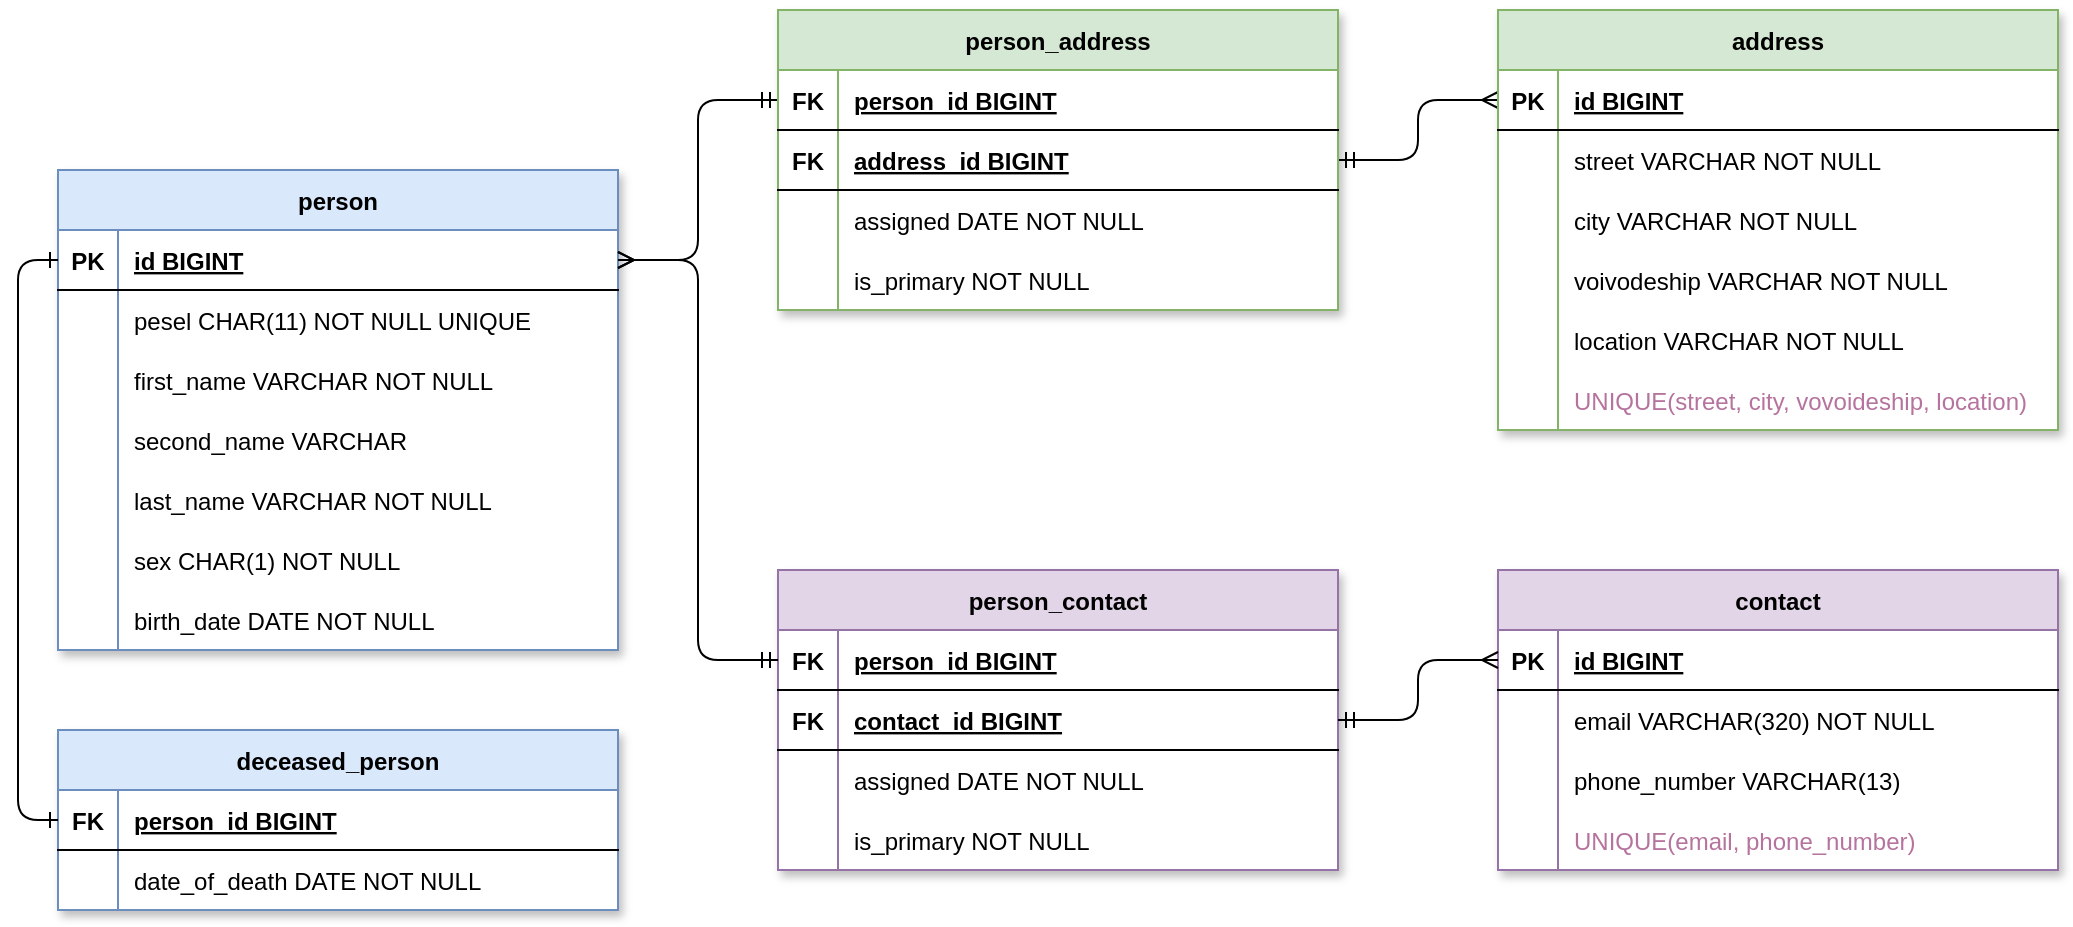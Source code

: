 <mxfile version="13.9.9" type="device"><diagram id="R2lEEEUBdFMjLlhIrx00" name="Page-1"><mxGraphModel dx="1086" dy="806" grid="1" gridSize="10" guides="1" tooltips="1" connect="1" arrows="1" fold="1" page="1" pageScale="1" pageWidth="850" pageHeight="1100" math="0" shadow="0" extFonts="Permanent Marker^https://fonts.googleapis.com/css?family=Permanent+Marker"><root><mxCell id="0"/><mxCell id="1" parent="0"/><mxCell id="APDwuCRq3ze5q7oSZonv-8" value="person" style="shape=table;startSize=30;container=1;collapsible=1;childLayout=tableLayout;fixedRows=1;rowLines=0;fontStyle=1;align=center;resizeLast=1;fillColor=#dae8fc;strokeColor=#6c8ebf;swimlaneFillColor=#ffffff;shadow=1;" parent="1" vertex="1"><mxGeometry x="120" y="120" width="280" height="240" as="geometry"/></mxCell><mxCell id="APDwuCRq3ze5q7oSZonv-9" value="" style="shape=partialRectangle;collapsible=0;dropTarget=0;pointerEvents=0;fillColor=none;points=[[0,0.5],[1,0.5]];portConstraint=eastwest;top=0;left=0;right=0;bottom=1;" parent="APDwuCRq3ze5q7oSZonv-8" vertex="1"><mxGeometry y="30" width="280" height="30" as="geometry"/></mxCell><mxCell id="APDwuCRq3ze5q7oSZonv-10" value="PK" style="shape=partialRectangle;overflow=hidden;connectable=0;fillColor=none;top=0;left=0;bottom=0;right=0;fontStyle=1;" parent="APDwuCRq3ze5q7oSZonv-9" vertex="1"><mxGeometry width="30" height="30" as="geometry"/></mxCell><mxCell id="APDwuCRq3ze5q7oSZonv-11" value="id BIGINT" style="shape=partialRectangle;overflow=hidden;connectable=0;fillColor=none;top=0;left=0;bottom=0;right=0;align=left;spacingLeft=6;fontStyle=5;" parent="APDwuCRq3ze5q7oSZonv-9" vertex="1"><mxGeometry x="30" width="250" height="30" as="geometry"/></mxCell><mxCell id="APDwuCRq3ze5q7oSZonv-19" value="" style="shape=partialRectangle;collapsible=0;dropTarget=0;pointerEvents=0;fillColor=none;points=[[0,0.5],[1,0.5]];portConstraint=eastwest;top=0;left=0;right=0;bottom=0;" parent="APDwuCRq3ze5q7oSZonv-8" vertex="1"><mxGeometry y="60" width="280" height="30" as="geometry"/></mxCell><mxCell id="APDwuCRq3ze5q7oSZonv-20" value="" style="shape=partialRectangle;overflow=hidden;connectable=0;fillColor=none;top=0;left=0;bottom=0;right=0;" parent="APDwuCRq3ze5q7oSZonv-19" vertex="1"><mxGeometry width="30" height="30" as="geometry"/></mxCell><mxCell id="APDwuCRq3ze5q7oSZonv-21" value="pesel CHAR(11) NOT NULL UNIQUE" style="shape=partialRectangle;overflow=hidden;connectable=0;fillColor=none;top=0;left=0;bottom=0;right=0;align=left;spacingLeft=6;" parent="APDwuCRq3ze5q7oSZonv-19" vertex="1"><mxGeometry x="30" width="250" height="30" as="geometry"/></mxCell><mxCell id="APDwuCRq3ze5q7oSZonv-22" value="" style="shape=partialRectangle;collapsible=0;dropTarget=0;pointerEvents=0;fillColor=none;points=[[0,0.5],[1,0.5]];portConstraint=eastwest;top=0;left=0;right=0;bottom=0;" parent="APDwuCRq3ze5q7oSZonv-8" vertex="1"><mxGeometry y="90" width="280" height="30" as="geometry"/></mxCell><mxCell id="APDwuCRq3ze5q7oSZonv-23" value="" style="shape=partialRectangle;overflow=hidden;connectable=0;fillColor=none;top=0;left=0;bottom=0;right=0;" parent="APDwuCRq3ze5q7oSZonv-22" vertex="1"><mxGeometry width="30" height="30" as="geometry"/></mxCell><mxCell id="APDwuCRq3ze5q7oSZonv-24" value="first_name VARCHAR NOT NULL" style="shape=partialRectangle;overflow=hidden;connectable=0;fillColor=none;top=0;left=0;bottom=0;right=0;align=left;spacingLeft=6;" parent="APDwuCRq3ze5q7oSZonv-22" vertex="1"><mxGeometry x="30" width="250" height="30" as="geometry"/></mxCell><mxCell id="APDwuCRq3ze5q7oSZonv-25" value="" style="shape=partialRectangle;collapsible=0;dropTarget=0;pointerEvents=0;fillColor=none;points=[[0,0.5],[1,0.5]];portConstraint=eastwest;top=0;left=0;right=0;bottom=0;" parent="APDwuCRq3ze5q7oSZonv-8" vertex="1"><mxGeometry y="120" width="280" height="30" as="geometry"/></mxCell><mxCell id="APDwuCRq3ze5q7oSZonv-26" value="" style="shape=partialRectangle;overflow=hidden;connectable=0;fillColor=none;top=0;left=0;bottom=0;right=0;" parent="APDwuCRq3ze5q7oSZonv-25" vertex="1"><mxGeometry width="30" height="30" as="geometry"/></mxCell><mxCell id="APDwuCRq3ze5q7oSZonv-27" value="second_name VARCHAR" style="shape=partialRectangle;overflow=hidden;connectable=0;fillColor=none;top=0;left=0;bottom=0;right=0;align=left;spacingLeft=6;" parent="APDwuCRq3ze5q7oSZonv-25" vertex="1"><mxGeometry x="30" width="250" height="30" as="geometry"/></mxCell><mxCell id="APDwuCRq3ze5q7oSZonv-28" value="" style="shape=partialRectangle;collapsible=0;dropTarget=0;pointerEvents=0;fillColor=none;points=[[0,0.5],[1,0.5]];portConstraint=eastwest;top=0;left=0;right=0;bottom=0;" parent="APDwuCRq3ze5q7oSZonv-8" vertex="1"><mxGeometry y="150" width="280" height="30" as="geometry"/></mxCell><mxCell id="APDwuCRq3ze5q7oSZonv-29" value="" style="shape=partialRectangle;overflow=hidden;connectable=0;fillColor=none;top=0;left=0;bottom=0;right=0;" parent="APDwuCRq3ze5q7oSZonv-28" vertex="1"><mxGeometry width="30" height="30" as="geometry"/></mxCell><mxCell id="APDwuCRq3ze5q7oSZonv-30" value="last_name VARCHAR NOT NULL" style="shape=partialRectangle;overflow=hidden;connectable=0;fillColor=none;top=0;left=0;bottom=0;right=0;align=left;spacingLeft=6;" parent="APDwuCRq3ze5q7oSZonv-28" vertex="1"><mxGeometry x="30" width="250" height="30" as="geometry"/></mxCell><mxCell id="L9b7oW_Ez6vHnFngX86j-4" value="" style="shape=partialRectangle;collapsible=0;dropTarget=0;pointerEvents=0;fillColor=none;points=[[0,0.5],[1,0.5]];portConstraint=eastwest;top=0;left=0;right=0;bottom=0;" parent="APDwuCRq3ze5q7oSZonv-8" vertex="1"><mxGeometry y="180" width="280" height="30" as="geometry"/></mxCell><mxCell id="L9b7oW_Ez6vHnFngX86j-5" value="" style="shape=partialRectangle;overflow=hidden;connectable=0;fillColor=none;top=0;left=0;bottom=0;right=0;" parent="L9b7oW_Ez6vHnFngX86j-4" vertex="1"><mxGeometry width="30" height="30" as="geometry"/></mxCell><mxCell id="L9b7oW_Ez6vHnFngX86j-6" value="sex CHAR(1) NOT NULL" style="shape=partialRectangle;overflow=hidden;connectable=0;fillColor=none;top=0;left=0;bottom=0;right=0;align=left;spacingLeft=6;" parent="L9b7oW_Ez6vHnFngX86j-4" vertex="1"><mxGeometry x="30" width="250" height="30" as="geometry"/></mxCell><mxCell id="APDwuCRq3ze5q7oSZonv-31" value="" style="shape=partialRectangle;collapsible=0;dropTarget=0;pointerEvents=0;fillColor=none;points=[[0,0.5],[1,0.5]];portConstraint=eastwest;top=0;left=0;right=0;bottom=0;" parent="APDwuCRq3ze5q7oSZonv-8" vertex="1"><mxGeometry y="210" width="280" height="30" as="geometry"/></mxCell><mxCell id="APDwuCRq3ze5q7oSZonv-32" value="" style="shape=partialRectangle;overflow=hidden;connectable=0;fillColor=none;top=0;left=0;bottom=0;right=0;" parent="APDwuCRq3ze5q7oSZonv-31" vertex="1"><mxGeometry width="30" height="30" as="geometry"/></mxCell><mxCell id="APDwuCRq3ze5q7oSZonv-33" value="birth_date DATE NOT NULL" style="shape=partialRectangle;overflow=hidden;connectable=0;fillColor=none;top=0;left=0;bottom=0;right=0;align=left;spacingLeft=6;" parent="APDwuCRq3ze5q7oSZonv-31" vertex="1"><mxGeometry x="30" width="250" height="30" as="geometry"/></mxCell><mxCell id="VKcSCqXTUpQv2rHO0qdK-4" value="person_contact" style="shape=table;startSize=30;container=1;collapsible=1;childLayout=tableLayout;fixedRows=1;rowLines=0;fontStyle=1;align=center;resizeLast=1;fillColor=#e1d5e7;strokeColor=#9673a6;swimlaneFillColor=#ffffff;shadow=1;" parent="1" vertex="1"><mxGeometry x="480" y="320" width="280" height="150" as="geometry"/></mxCell><mxCell id="VKcSCqXTUpQv2rHO0qdK-5" value="" style="shape=partialRectangle;collapsible=0;dropTarget=0;pointerEvents=0;fillColor=none;points=[[0,0.5],[1,0.5]];portConstraint=eastwest;top=0;left=0;right=0;bottom=1;" parent="VKcSCqXTUpQv2rHO0qdK-4" vertex="1"><mxGeometry y="30" width="280" height="30" as="geometry"/></mxCell><mxCell id="VKcSCqXTUpQv2rHO0qdK-6" value="FK" style="shape=partialRectangle;overflow=hidden;connectable=0;fillColor=none;top=0;left=0;bottom=0;right=0;fontStyle=1;" parent="VKcSCqXTUpQv2rHO0qdK-5" vertex="1"><mxGeometry width="30" height="30" as="geometry"/></mxCell><mxCell id="VKcSCqXTUpQv2rHO0qdK-7" value="person_id BIGINT" style="shape=partialRectangle;overflow=hidden;connectable=0;fillColor=none;top=0;left=0;bottom=0;right=0;align=left;spacingLeft=6;fontStyle=5;" parent="VKcSCqXTUpQv2rHO0qdK-5" vertex="1"><mxGeometry x="30" width="250" height="30" as="geometry"/></mxCell><mxCell id="VKcSCqXTUpQv2rHO0qdK-14" value="" style="shape=partialRectangle;collapsible=0;dropTarget=0;pointerEvents=0;fillColor=none;points=[[0,0.5],[1,0.5]];portConstraint=eastwest;top=0;left=0;right=0;bottom=1;" parent="VKcSCqXTUpQv2rHO0qdK-4" vertex="1"><mxGeometry y="60" width="280" height="30" as="geometry"/></mxCell><mxCell id="VKcSCqXTUpQv2rHO0qdK-15" value="FK" style="shape=partialRectangle;overflow=hidden;connectable=0;fillColor=none;top=0;left=0;bottom=0;right=0;fontStyle=1;" parent="VKcSCqXTUpQv2rHO0qdK-14" vertex="1"><mxGeometry width="30" height="30" as="geometry"/></mxCell><mxCell id="VKcSCqXTUpQv2rHO0qdK-16" value="contact_id BIGINT" style="shape=partialRectangle;overflow=hidden;connectable=0;fillColor=none;top=0;left=0;bottom=0;right=0;align=left;spacingLeft=6;fontStyle=5;" parent="VKcSCqXTUpQv2rHO0qdK-14" vertex="1"><mxGeometry x="30" width="250" height="30" as="geometry"/></mxCell><mxCell id="VKcSCqXTUpQv2rHO0qdK-29" value="" style="shape=partialRectangle;collapsible=0;dropTarget=0;pointerEvents=0;fillColor=none;points=[[0,0.5],[1,0.5]];portConstraint=eastwest;top=0;left=0;right=0;bottom=1;strokeColor=none;" parent="VKcSCqXTUpQv2rHO0qdK-4" vertex="1"><mxGeometry y="90" width="280" height="30" as="geometry"/></mxCell><mxCell id="VKcSCqXTUpQv2rHO0qdK-30" value="" style="shape=partialRectangle;overflow=hidden;connectable=0;fillColor=none;top=0;left=0;bottom=0;right=0;fontStyle=1;" parent="VKcSCqXTUpQv2rHO0qdK-29" vertex="1"><mxGeometry width="30" height="30" as="geometry"/></mxCell><mxCell id="VKcSCqXTUpQv2rHO0qdK-31" value="assigned DATE NOT NULL" style="shape=partialRectangle;overflow=hidden;connectable=0;fillColor=none;top=0;left=0;bottom=0;right=0;align=left;spacingLeft=6;fontStyle=0;" parent="VKcSCqXTUpQv2rHO0qdK-29" vertex="1"><mxGeometry x="30" width="250" height="30" as="geometry"/></mxCell><mxCell id="ONx1ckC7wj3cRm6GQBHd-1" value="" style="shape=partialRectangle;collapsible=0;dropTarget=0;pointerEvents=0;fillColor=none;points=[[0,0.5],[1,0.5]];portConstraint=eastwest;top=0;left=0;right=0;bottom=1;strokeColor=none;" vertex="1" parent="VKcSCqXTUpQv2rHO0qdK-4"><mxGeometry y="120" width="280" height="30" as="geometry"/></mxCell><mxCell id="ONx1ckC7wj3cRm6GQBHd-2" value="" style="shape=partialRectangle;overflow=hidden;connectable=0;fillColor=none;top=0;left=0;bottom=0;right=0;fontStyle=1;" vertex="1" parent="ONx1ckC7wj3cRm6GQBHd-1"><mxGeometry width="30" height="30" as="geometry"/></mxCell><mxCell id="ONx1ckC7wj3cRm6GQBHd-3" value="is_primary NOT NULL" style="shape=partialRectangle;overflow=hidden;connectable=0;fillColor=none;top=0;left=0;bottom=0;right=0;align=left;spacingLeft=6;fontStyle=0;" vertex="1" parent="ONx1ckC7wj3cRm6GQBHd-1"><mxGeometry x="30" width="250" height="30" as="geometry"/></mxCell><mxCell id="APDwuCRq3ze5q7oSZonv-1" value="contact" style="shape=table;startSize=30;container=1;collapsible=1;childLayout=tableLayout;fixedRows=1;rowLines=0;fontStyle=1;align=center;resizeLast=1;fillColor=#e1d5e7;strokeColor=#9673a6;swimlaneFillColor=#ffffff;shadow=1;" parent="1" vertex="1"><mxGeometry x="840" y="320" width="280" height="150" as="geometry"/></mxCell><mxCell id="APDwuCRq3ze5q7oSZonv-2" value="" style="shape=partialRectangle;collapsible=0;dropTarget=0;pointerEvents=0;fillColor=none;points=[[0,0.5],[1,0.5]];portConstraint=eastwest;top=0;left=0;right=0;bottom=1;" parent="APDwuCRq3ze5q7oSZonv-1" vertex="1"><mxGeometry y="30" width="280" height="30" as="geometry"/></mxCell><mxCell id="APDwuCRq3ze5q7oSZonv-3" value="PK" style="shape=partialRectangle;overflow=hidden;connectable=0;fillColor=none;top=0;left=0;bottom=0;right=0;fontStyle=1;" parent="APDwuCRq3ze5q7oSZonv-2" vertex="1"><mxGeometry width="30" height="30" as="geometry"/></mxCell><mxCell id="APDwuCRq3ze5q7oSZonv-4" value="id BIGINT" style="shape=partialRectangle;overflow=hidden;connectable=0;fillColor=none;top=0;left=0;bottom=0;right=0;align=left;spacingLeft=6;fontStyle=5;" parent="APDwuCRq3ze5q7oSZonv-2" vertex="1"><mxGeometry x="30" width="250" height="30" as="geometry"/></mxCell><mxCell id="APDwuCRq3ze5q7oSZonv-5" value="" style="shape=partialRectangle;collapsible=0;dropTarget=0;pointerEvents=0;fillColor=none;points=[[0,0.5],[1,0.5]];portConstraint=eastwest;top=0;left=0;right=0;bottom=0;" parent="APDwuCRq3ze5q7oSZonv-1" vertex="1"><mxGeometry y="60" width="280" height="30" as="geometry"/></mxCell><mxCell id="APDwuCRq3ze5q7oSZonv-6" value="" style="shape=partialRectangle;overflow=hidden;connectable=0;fillColor=none;top=0;left=0;bottom=0;right=0;" parent="APDwuCRq3ze5q7oSZonv-5" vertex="1"><mxGeometry width="30" height="30" as="geometry"/></mxCell><mxCell id="APDwuCRq3ze5q7oSZonv-7" value="email VARCHAR(320) NOT NULL" style="shape=partialRectangle;overflow=hidden;connectable=0;fillColor=none;top=0;left=0;bottom=0;right=0;align=left;spacingLeft=6;" parent="APDwuCRq3ze5q7oSZonv-5" vertex="1"><mxGeometry x="30" width="250" height="30" as="geometry"/></mxCell><mxCell id="APDwuCRq3ze5q7oSZonv-46" value="" style="shape=partialRectangle;collapsible=0;dropTarget=0;pointerEvents=0;fillColor=none;points=[[0,0.5],[1,0.5]];portConstraint=eastwest;top=0;left=0;right=0;bottom=0;" parent="APDwuCRq3ze5q7oSZonv-1" vertex="1"><mxGeometry y="90" width="280" height="30" as="geometry"/></mxCell><mxCell id="APDwuCRq3ze5q7oSZonv-47" value="" style="shape=partialRectangle;overflow=hidden;connectable=0;fillColor=none;top=0;left=0;bottom=0;right=0;" parent="APDwuCRq3ze5q7oSZonv-46" vertex="1"><mxGeometry width="30" height="30" as="geometry"/></mxCell><mxCell id="APDwuCRq3ze5q7oSZonv-48" value="phone_number VARCHAR(13)" style="shape=partialRectangle;overflow=hidden;connectable=0;fillColor=none;top=0;left=0;bottom=0;right=0;align=left;spacingLeft=6;" parent="APDwuCRq3ze5q7oSZonv-46" vertex="1"><mxGeometry x="30" width="250" height="30" as="geometry"/></mxCell><mxCell id="VKcSCqXTUpQv2rHO0qdK-32" value="" style="shape=partialRectangle;collapsible=0;dropTarget=0;pointerEvents=0;fillColor=none;points=[[0,0.5],[1,0.5]];portConstraint=eastwest;top=0;left=0;right=0;bottom=0;labelBorderColor=#000000;" parent="APDwuCRq3ze5q7oSZonv-1" vertex="1"><mxGeometry y="120" width="280" height="30" as="geometry"/></mxCell><mxCell id="VKcSCqXTUpQv2rHO0qdK-33" value="" style="shape=partialRectangle;overflow=hidden;connectable=0;fillColor=none;top=0;left=0;bottom=0;right=0;" parent="VKcSCqXTUpQv2rHO0qdK-32" vertex="1"><mxGeometry width="30" height="30" as="geometry"/></mxCell><mxCell id="VKcSCqXTUpQv2rHO0qdK-34" value="UNIQUE(email, phone_number)" style="shape=partialRectangle;overflow=hidden;connectable=0;fillColor=none;top=0;left=0;bottom=0;right=0;align=left;spacingLeft=6;labelBorderColor=none;spacingTop=0;labelBackgroundColor=none;fontColor=#B5739D;" parent="VKcSCqXTUpQv2rHO0qdK-32" vertex="1"><mxGeometry x="30" width="250" height="30" as="geometry"/></mxCell><mxCell id="VKcSCqXTUpQv2rHO0qdK-38" style="edgeStyle=orthogonalEdgeStyle;rounded=1;orthogonalLoop=1;jettySize=auto;html=1;exitX=0;exitY=0.5;exitDx=0;exitDy=0;entryX=1;entryY=0.5;entryDx=0;entryDy=0;startArrow=ERmandOne;startFill=0;endArrow=ERmany;endFill=0;fontColor=#B5739D;" parent="1" source="VKcSCqXTUpQv2rHO0qdK-18" target="APDwuCRq3ze5q7oSZonv-9" edge="1"><mxGeometry relative="1" as="geometry"/></mxCell><mxCell id="VKcSCqXTUpQv2rHO0qdK-39" style="edgeStyle=orthogonalEdgeStyle;rounded=1;orthogonalLoop=1;jettySize=auto;html=1;exitX=0;exitY=0.5;exitDx=0;exitDy=0;entryX=1;entryY=0.5;entryDx=0;entryDy=0;startArrow=ERmandOne;startFill=0;endArrow=ERmany;endFill=0;fontColor=#B5739D;" parent="1" source="VKcSCqXTUpQv2rHO0qdK-5" target="APDwuCRq3ze5q7oSZonv-9" edge="1"><mxGeometry relative="1" as="geometry"/></mxCell><mxCell id="VKcSCqXTUpQv2rHO0qdK-40" style="edgeStyle=orthogonalEdgeStyle;rounded=1;orthogonalLoop=1;jettySize=auto;html=1;exitX=1;exitY=0.5;exitDx=0;exitDy=0;entryX=0;entryY=0.5;entryDx=0;entryDy=0;startArrow=ERmandOne;startFill=0;endArrow=ERmany;endFill=0;fontColor=#B5739D;" parent="1" source="VKcSCqXTUpQv2rHO0qdK-14" target="APDwuCRq3ze5q7oSZonv-2" edge="1"><mxGeometry relative="1" as="geometry"/></mxCell><mxCell id="VKcSCqXTUpQv2rHO0qdK-41" style="edgeStyle=orthogonalEdgeStyle;rounded=1;orthogonalLoop=1;jettySize=auto;html=1;exitX=1;exitY=0.5;exitDx=0;exitDy=0;entryX=0;entryY=0.5;entryDx=0;entryDy=0;startArrow=ERmandOne;startFill=0;endArrow=ERmany;endFill=0;fontColor=#B5739D;" parent="1" source="VKcSCqXTUpQv2rHO0qdK-21" target="C-vyLk0tnHw3VtMMgP7b-24" edge="1"><mxGeometry relative="1" as="geometry"/></mxCell><mxCell id="VKcSCqXTUpQv2rHO0qdK-45" value="deceased_person" style="shape=table;startSize=30;container=1;collapsible=1;childLayout=tableLayout;fixedRows=1;rowLines=0;fontStyle=1;align=center;resizeLast=1;fillColor=#dae8fc;strokeColor=#6c8ebf;swimlaneFillColor=#ffffff;shadow=1;" parent="1" vertex="1"><mxGeometry x="120" y="400" width="280" height="90" as="geometry"/></mxCell><mxCell id="VKcSCqXTUpQv2rHO0qdK-46" value="" style="shape=partialRectangle;collapsible=0;dropTarget=0;pointerEvents=0;fillColor=none;points=[[0,0.5],[1,0.5]];portConstraint=eastwest;top=0;left=0;right=0;bottom=1;" parent="VKcSCqXTUpQv2rHO0qdK-45" vertex="1"><mxGeometry y="30" width="280" height="30" as="geometry"/></mxCell><mxCell id="VKcSCqXTUpQv2rHO0qdK-47" value="FK" style="shape=partialRectangle;overflow=hidden;connectable=0;fillColor=none;top=0;left=0;bottom=0;right=0;fontStyle=1;" parent="VKcSCqXTUpQv2rHO0qdK-46" vertex="1"><mxGeometry width="30" height="30" as="geometry"/></mxCell><mxCell id="VKcSCqXTUpQv2rHO0qdK-48" value="person_id BIGINT" style="shape=partialRectangle;overflow=hidden;connectable=0;fillColor=none;top=0;left=0;bottom=0;right=0;align=left;spacingLeft=6;fontStyle=5;" parent="VKcSCqXTUpQv2rHO0qdK-46" vertex="1"><mxGeometry x="30" width="250" height="30" as="geometry"/></mxCell><mxCell id="VKcSCqXTUpQv2rHO0qdK-64" value="" style="shape=partialRectangle;collapsible=0;dropTarget=0;pointerEvents=0;fillColor=none;points=[[0,0.5],[1,0.5]];portConstraint=eastwest;top=0;left=0;right=0;bottom=0;" parent="VKcSCqXTUpQv2rHO0qdK-45" vertex="1"><mxGeometry y="60" width="280" height="30" as="geometry"/></mxCell><mxCell id="VKcSCqXTUpQv2rHO0qdK-65" value="" style="shape=partialRectangle;overflow=hidden;connectable=0;fillColor=none;top=0;left=0;bottom=0;right=0;" parent="VKcSCqXTUpQv2rHO0qdK-64" vertex="1"><mxGeometry width="30" height="30" as="geometry"/></mxCell><mxCell id="VKcSCqXTUpQv2rHO0qdK-66" value="date_of_death DATE NOT NULL" style="shape=partialRectangle;overflow=hidden;connectable=0;fillColor=none;top=0;left=0;bottom=0;right=0;align=left;spacingLeft=6;" parent="VKcSCqXTUpQv2rHO0qdK-64" vertex="1"><mxGeometry x="30" width="250" height="30" as="geometry"/></mxCell><mxCell id="VKcSCqXTUpQv2rHO0qdK-67" style="edgeStyle=orthogonalEdgeStyle;rounded=1;orthogonalLoop=1;jettySize=auto;html=1;exitX=0;exitY=0.5;exitDx=0;exitDy=0;entryX=0;entryY=0.5;entryDx=0;entryDy=0;startArrow=ERone;startFill=0;endArrow=ERone;endFill=0;fontColor=#B5739D;" parent="1" source="APDwuCRq3ze5q7oSZonv-9" target="VKcSCqXTUpQv2rHO0qdK-46" edge="1"><mxGeometry relative="1" as="geometry"/></mxCell><mxCell id="VKcSCqXTUpQv2rHO0qdK-17" value="person_address" style="shape=table;startSize=30;container=1;collapsible=1;childLayout=tableLayout;fixedRows=1;rowLines=0;fontStyle=1;align=center;resizeLast=1;fillColor=#d5e8d4;strokeColor=#82b366;swimlaneFillColor=#ffffff;shadow=1;" parent="1" vertex="1"><mxGeometry x="480" y="40" width="280" height="150" as="geometry"/></mxCell><mxCell id="VKcSCqXTUpQv2rHO0qdK-18" value="" style="shape=partialRectangle;collapsible=0;dropTarget=0;pointerEvents=0;fillColor=none;points=[[0,0.5],[1,0.5]];portConstraint=eastwest;top=0;left=0;right=0;bottom=1;" parent="VKcSCqXTUpQv2rHO0qdK-17" vertex="1"><mxGeometry y="30" width="280" height="30" as="geometry"/></mxCell><mxCell id="VKcSCqXTUpQv2rHO0qdK-19" value="FK" style="shape=partialRectangle;overflow=hidden;connectable=0;fillColor=none;top=0;left=0;bottom=0;right=0;fontStyle=1;" parent="VKcSCqXTUpQv2rHO0qdK-18" vertex="1"><mxGeometry width="30" height="30" as="geometry"/></mxCell><mxCell id="VKcSCqXTUpQv2rHO0qdK-20" value="person_id BIGINT" style="shape=partialRectangle;overflow=hidden;connectable=0;fillColor=none;top=0;left=0;bottom=0;right=0;align=left;spacingLeft=6;fontStyle=5;" parent="VKcSCqXTUpQv2rHO0qdK-18" vertex="1"><mxGeometry x="30" width="250" height="30" as="geometry"/></mxCell><mxCell id="VKcSCqXTUpQv2rHO0qdK-21" value="" style="shape=partialRectangle;collapsible=0;dropTarget=0;pointerEvents=0;fillColor=none;points=[[0,0.5],[1,0.5]];portConstraint=eastwest;top=0;left=0;right=0;bottom=1;" parent="VKcSCqXTUpQv2rHO0qdK-17" vertex="1"><mxGeometry y="60" width="280" height="30" as="geometry"/></mxCell><mxCell id="VKcSCqXTUpQv2rHO0qdK-22" value="FK" style="shape=partialRectangle;overflow=hidden;connectable=0;fillColor=none;top=0;left=0;bottom=0;right=0;fontStyle=1;" parent="VKcSCqXTUpQv2rHO0qdK-21" vertex="1"><mxGeometry width="30" height="30" as="geometry"/></mxCell><mxCell id="VKcSCqXTUpQv2rHO0qdK-23" value="address_id BIGINT" style="shape=partialRectangle;overflow=hidden;connectable=0;fillColor=none;top=0;left=0;bottom=0;right=0;align=left;spacingLeft=6;fontStyle=5;" parent="VKcSCqXTUpQv2rHO0qdK-21" vertex="1"><mxGeometry x="30" width="250" height="30" as="geometry"/></mxCell><mxCell id="VKcSCqXTUpQv2rHO0qdK-26" value="" style="shape=partialRectangle;collapsible=0;dropTarget=0;pointerEvents=0;fillColor=none;points=[[0,0.5],[1,0.5]];portConstraint=eastwest;top=0;left=0;right=0;bottom=1;strokeColor=none;" parent="VKcSCqXTUpQv2rHO0qdK-17" vertex="1"><mxGeometry y="90" width="280" height="30" as="geometry"/></mxCell><mxCell id="VKcSCqXTUpQv2rHO0qdK-27" value="" style="shape=partialRectangle;overflow=hidden;connectable=0;fillColor=none;top=0;left=0;bottom=0;right=0;fontStyle=1;" parent="VKcSCqXTUpQv2rHO0qdK-26" vertex="1"><mxGeometry width="30" height="30" as="geometry"/></mxCell><mxCell id="VKcSCqXTUpQv2rHO0qdK-28" value="assigned DATE NOT NULL" style="shape=partialRectangle;overflow=hidden;connectable=0;fillColor=none;top=0;left=0;bottom=0;right=0;align=left;spacingLeft=6;fontStyle=0;" parent="VKcSCqXTUpQv2rHO0qdK-26" vertex="1"><mxGeometry x="30" width="250" height="30" as="geometry"/></mxCell><mxCell id="ONx1ckC7wj3cRm6GQBHd-4" value="" style="shape=partialRectangle;collapsible=0;dropTarget=0;pointerEvents=0;fillColor=none;points=[[0,0.5],[1,0.5]];portConstraint=eastwest;top=0;left=0;right=0;bottom=1;strokeColor=none;" vertex="1" parent="VKcSCqXTUpQv2rHO0qdK-17"><mxGeometry y="120" width="280" height="30" as="geometry"/></mxCell><mxCell id="ONx1ckC7wj3cRm6GQBHd-5" value="" style="shape=partialRectangle;overflow=hidden;connectable=0;fillColor=none;top=0;left=0;bottom=0;right=0;fontStyle=1;" vertex="1" parent="ONx1ckC7wj3cRm6GQBHd-4"><mxGeometry width="30" height="30" as="geometry"/></mxCell><mxCell id="ONx1ckC7wj3cRm6GQBHd-6" value="is_primary NOT NULL" style="shape=partialRectangle;overflow=hidden;connectable=0;fillColor=none;top=0;left=0;bottom=0;right=0;align=left;spacingLeft=6;fontStyle=0;" vertex="1" parent="ONx1ckC7wj3cRm6GQBHd-4"><mxGeometry x="30" width="250" height="30" as="geometry"/></mxCell><mxCell id="C-vyLk0tnHw3VtMMgP7b-23" value="address" style="shape=table;startSize=30;container=1;collapsible=1;childLayout=tableLayout;fixedRows=1;rowLines=0;fontStyle=1;align=center;resizeLast=1;fillColor=#d5e8d4;strokeColor=#82b366;swimlaneFillColor=#ffffff;shadow=1;" parent="1" vertex="1"><mxGeometry x="840" y="40" width="280" height="210" as="geometry"/></mxCell><mxCell id="C-vyLk0tnHw3VtMMgP7b-24" value="" style="shape=partialRectangle;collapsible=0;dropTarget=0;pointerEvents=0;fillColor=none;points=[[0,0.5],[1,0.5]];portConstraint=eastwest;top=0;left=0;right=0;bottom=1;" parent="C-vyLk0tnHw3VtMMgP7b-23" vertex="1"><mxGeometry y="30" width="280" height="30" as="geometry"/></mxCell><mxCell id="C-vyLk0tnHw3VtMMgP7b-25" value="PK" style="shape=partialRectangle;overflow=hidden;connectable=0;fillColor=none;top=0;left=0;bottom=0;right=0;fontStyle=1;" parent="C-vyLk0tnHw3VtMMgP7b-24" vertex="1"><mxGeometry width="30" height="30" as="geometry"/></mxCell><mxCell id="C-vyLk0tnHw3VtMMgP7b-26" value="id BIGINT" style="shape=partialRectangle;overflow=hidden;connectable=0;fillColor=none;top=0;left=0;bottom=0;right=0;align=left;spacingLeft=6;fontStyle=5;" parent="C-vyLk0tnHw3VtMMgP7b-24" vertex="1"><mxGeometry x="30" width="250" height="30" as="geometry"/></mxCell><mxCell id="C-vyLk0tnHw3VtMMgP7b-27" value="" style="shape=partialRectangle;collapsible=0;dropTarget=0;pointerEvents=0;fillColor=none;points=[[0,0.5],[1,0.5]];portConstraint=eastwest;top=0;left=0;right=0;bottom=0;" parent="C-vyLk0tnHw3VtMMgP7b-23" vertex="1"><mxGeometry y="60" width="280" height="30" as="geometry"/></mxCell><mxCell id="C-vyLk0tnHw3VtMMgP7b-28" value="" style="shape=partialRectangle;overflow=hidden;connectable=0;fillColor=none;top=0;left=0;bottom=0;right=0;" parent="C-vyLk0tnHw3VtMMgP7b-27" vertex="1"><mxGeometry width="30" height="30" as="geometry"/></mxCell><mxCell id="C-vyLk0tnHw3VtMMgP7b-29" value="street VARCHAR NOT NULL" style="shape=partialRectangle;overflow=hidden;connectable=0;fillColor=none;top=0;left=0;bottom=0;right=0;align=left;spacingLeft=6;" parent="C-vyLk0tnHw3VtMMgP7b-27" vertex="1"><mxGeometry x="30" width="250" height="30" as="geometry"/></mxCell><mxCell id="APDwuCRq3ze5q7oSZonv-34" value="" style="shape=partialRectangle;collapsible=0;dropTarget=0;pointerEvents=0;fillColor=none;points=[[0,0.5],[1,0.5]];portConstraint=eastwest;top=0;left=0;right=0;bottom=0;" parent="C-vyLk0tnHw3VtMMgP7b-23" vertex="1"><mxGeometry y="90" width="280" height="30" as="geometry"/></mxCell><mxCell id="APDwuCRq3ze5q7oSZonv-35" value="" style="shape=partialRectangle;overflow=hidden;connectable=0;fillColor=none;top=0;left=0;bottom=0;right=0;" parent="APDwuCRq3ze5q7oSZonv-34" vertex="1"><mxGeometry width="30" height="30" as="geometry"/></mxCell><mxCell id="APDwuCRq3ze5q7oSZonv-36" value="city VARCHAR NOT NULL" style="shape=partialRectangle;overflow=hidden;connectable=0;fillColor=none;top=0;left=0;bottom=0;right=0;align=left;spacingLeft=6;" parent="APDwuCRq3ze5q7oSZonv-34" vertex="1"><mxGeometry x="30" width="250" height="30" as="geometry"/></mxCell><mxCell id="APDwuCRq3ze5q7oSZonv-40" value="" style="shape=partialRectangle;collapsible=0;dropTarget=0;pointerEvents=0;fillColor=none;points=[[0,0.5],[1,0.5]];portConstraint=eastwest;top=0;left=0;right=0;bottom=0;" parent="C-vyLk0tnHw3VtMMgP7b-23" vertex="1"><mxGeometry y="120" width="280" height="30" as="geometry"/></mxCell><mxCell id="APDwuCRq3ze5q7oSZonv-41" value="" style="shape=partialRectangle;overflow=hidden;connectable=0;fillColor=none;top=0;left=0;bottom=0;right=0;" parent="APDwuCRq3ze5q7oSZonv-40" vertex="1"><mxGeometry width="30" height="30" as="geometry"/></mxCell><mxCell id="APDwuCRq3ze5q7oSZonv-42" value="voivodeship VARCHAR NOT NULL" style="shape=partialRectangle;overflow=hidden;connectable=0;fillColor=none;top=0;left=0;bottom=0;right=0;align=left;spacingLeft=6;" parent="APDwuCRq3ze5q7oSZonv-40" vertex="1"><mxGeometry x="30" width="250" height="30" as="geometry"/></mxCell><mxCell id="APDwuCRq3ze5q7oSZonv-43" value="" style="shape=partialRectangle;collapsible=0;dropTarget=0;pointerEvents=0;fillColor=none;points=[[0,0.5],[1,0.5]];portConstraint=eastwest;top=0;left=0;right=0;bottom=0;" parent="C-vyLk0tnHw3VtMMgP7b-23" vertex="1"><mxGeometry y="150" width="280" height="30" as="geometry"/></mxCell><mxCell id="APDwuCRq3ze5q7oSZonv-44" value="" style="shape=partialRectangle;overflow=hidden;connectable=0;fillColor=none;top=0;left=0;bottom=0;right=0;" parent="APDwuCRq3ze5q7oSZonv-43" vertex="1"><mxGeometry width="30" height="30" as="geometry"/></mxCell><mxCell id="APDwuCRq3ze5q7oSZonv-45" value="location VARCHAR NOT NULL" style="shape=partialRectangle;overflow=hidden;connectable=0;fillColor=none;top=0;left=0;bottom=0;right=0;align=left;spacingLeft=6;" parent="APDwuCRq3ze5q7oSZonv-43" vertex="1"><mxGeometry x="30" width="250" height="30" as="geometry"/></mxCell><mxCell id="mMcEoWC7Ankjh5Jr2fw8-1" value="" style="shape=partialRectangle;collapsible=0;dropTarget=0;pointerEvents=0;fillColor=none;points=[[0,0.5],[1,0.5]];portConstraint=eastwest;top=0;left=0;right=0;bottom=0;" parent="C-vyLk0tnHw3VtMMgP7b-23" vertex="1"><mxGeometry y="180" width="280" height="30" as="geometry"/></mxCell><mxCell id="mMcEoWC7Ankjh5Jr2fw8-2" value="" style="shape=partialRectangle;overflow=hidden;connectable=0;fillColor=none;top=0;left=0;bottom=0;right=0;" parent="mMcEoWC7Ankjh5Jr2fw8-1" vertex="1"><mxGeometry width="30" height="30" as="geometry"/></mxCell><mxCell id="mMcEoWC7Ankjh5Jr2fw8-3" value="UNIQUE(street, city, vovoideship, location)" style="shape=partialRectangle;overflow=hidden;connectable=0;fillColor=none;top=0;left=0;bottom=0;right=0;align=left;spacingLeft=6;fontColor=#B5739D;" parent="mMcEoWC7Ankjh5Jr2fw8-1" vertex="1"><mxGeometry x="30" width="250" height="30" as="geometry"/></mxCell></root></mxGraphModel></diagram></mxfile>